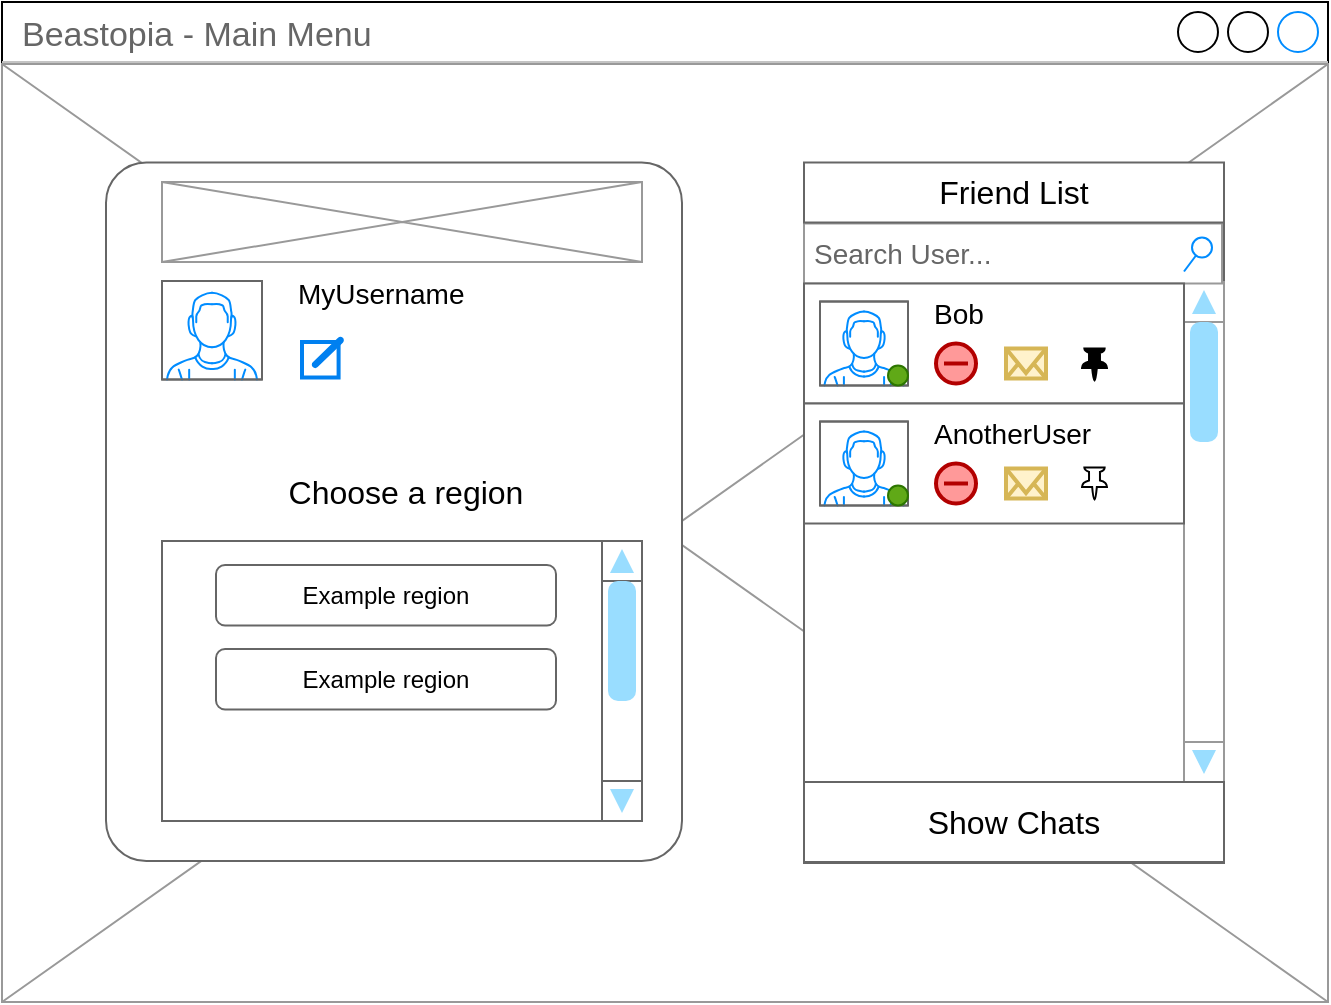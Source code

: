 <mxfile version="21.2.1" type="device">
  <diagram name="Seite-1" id="AzLif5zmj7xQGNPnm5Tj">
    <mxGraphModel dx="2058" dy="1188" grid="1" gridSize="10" guides="1" tooltips="1" connect="1" arrows="1" fold="1" page="1" pageScale="1" pageWidth="827" pageHeight="1169" math="0" shadow="0">
      <root>
        <mxCell id="0" />
        <mxCell id="1" parent="0" />
        <mxCell id="6fFHtydixijwXSXBRRbv-1" value="Beastopia&amp;nbsp;- Main Menu" style="strokeWidth=1;shadow=0;dashed=0;align=center;html=1;shape=mxgraph.mockup.containers.window;align=left;verticalAlign=top;spacingLeft=8;strokeColor2=#008cff;strokeColor3=#c4c4c4;fontColor=#666666;mainText=;fontSize=17;labelBackgroundColor=none;whiteSpace=wrap;" parent="1" vertex="1">
          <mxGeometry x="80" y="20" width="663" height="500" as="geometry" />
        </mxCell>
        <mxCell id="6fFHtydixijwXSXBRRbv-9" value="" style="verticalLabelPosition=bottom;shadow=0;dashed=0;align=center;html=1;verticalAlign=top;strokeWidth=1;shape=mxgraph.mockup.graphics.simpleIcon;strokeColor=#999999;" parent="1" vertex="1">
          <mxGeometry x="80" y="51" width="663" height="469" as="geometry" />
        </mxCell>
        <mxCell id="6fFHtydixijwXSXBRRbv-10" value="&lt;p style=&quot;line-height: 20%;&quot;&gt;&lt;br&gt;&lt;/p&gt;" style="strokeWidth=1;shadow=0;dashed=0;align=center;html=1;shape=mxgraph.mockup.text.textBox;fontColor=#666666;align=left;fontSize=17;spacingLeft=4;spacingTop=-3;whiteSpace=wrap;strokeColor=#666666;mainText=" parent="1" vertex="1">
          <mxGeometry x="481" y="130.25" width="210" height="320.25" as="geometry" />
        </mxCell>
        <mxCell id="6fFHtydixijwXSXBRRbv-11" value="" style="verticalLabelPosition=bottom;shadow=0;dashed=0;align=center;html=1;verticalAlign=top;strokeWidth=1;shape=mxgraph.mockup.navigation.scrollBar;strokeColor=#999999;barPos=100;fillColor2=#99ddff;strokeColor2=none;direction=north;" parent="1" vertex="1">
          <mxGeometry x="671" y="160" width="20" height="250" as="geometry" />
        </mxCell>
        <mxCell id="6fFHtydixijwXSXBRRbv-12" value="&lt;font style=&quot;font-size: 14px;&quot;&gt;Search User...&lt;/font&gt;" style="strokeWidth=1;shadow=0;dashed=0;align=center;html=1;shape=mxgraph.mockup.forms.searchBox;strokeColor=#999999;mainText=;strokeColor2=#008cff;fontColor=#666666;fontSize=17;align=left;spacingLeft=3;whiteSpace=wrap;" parent="1" vertex="1">
          <mxGeometry x="481" y="130.75" width="209" height="30" as="geometry" />
        </mxCell>
        <mxCell id="6fFHtydixijwXSXBRRbv-58" value="" style="strokeWidth=1;shadow=0;dashed=0;align=center;html=1;shape=mxgraph.mockup.text.textBox;fontColor=#666666;align=left;fontSize=17;spacingLeft=4;spacingTop=-3;strokeColor=#666666;mainText=;whiteSpace=wrap;" parent="1" vertex="1">
          <mxGeometry x="481" y="100.25" width="210" height="30" as="geometry" />
        </mxCell>
        <mxCell id="6fFHtydixijwXSXBRRbv-59" value="" style="rounded=0;whiteSpace=wrap;html=1;strokeColor=#666666;" parent="1" vertex="1">
          <mxGeometry x="481" y="160.75" width="190" height="60" as="geometry" />
        </mxCell>
        <mxCell id="6fFHtydixijwXSXBRRbv-60" value="&lt;p style=&quot;line-height: 120%;&quot;&gt;&lt;span style=&quot;font-size: 14px;&quot;&gt;Bob&lt;/span&gt;&lt;/p&gt;" style="text;html=1;strokeColor=none;fillColor=none;align=left;verticalAlign=middle;whiteSpace=wrap;rounded=0;" parent="1" vertex="1">
          <mxGeometry x="544" y="169.75" width="98" height="12.5" as="geometry" />
        </mxCell>
        <mxCell id="6fFHtydixijwXSXBRRbv-62" value="" style="html=1;verticalLabelPosition=bottom;align=center;labelBackgroundColor=#ffffff;verticalAlign=top;strokeWidth=2;shadow=0;dashed=0;shape=mxgraph.ios7.icons.mail;fillColor=#fff2cc;strokeColor=#d6b656;" parent="1" vertex="1">
          <mxGeometry x="582" y="193.25" width="20" height="15" as="geometry" />
        </mxCell>
        <mxCell id="6fFHtydixijwXSXBRRbv-63" value="" style="verticalLabelPosition=bottom;shadow=0;dashed=0;align=center;html=1;verticalAlign=top;strokeWidth=1;shape=mxgraph.mockup.containers.userMale;strokeColor=#666666;strokeColor2=#008cff;" parent="1" vertex="1">
          <mxGeometry x="489" y="169.75" width="44" height="42" as="geometry" />
        </mxCell>
        <mxCell id="6fFHtydixijwXSXBRRbv-64" value="" style="ellipse;whiteSpace=wrap;html=1;aspect=fixed;fillColor=#60a917;fontColor=#ffffff;strokeColor=#2D7600;" parent="1" vertex="1">
          <mxGeometry x="523" y="201.75" width="10" height="10" as="geometry" />
        </mxCell>
        <mxCell id="6fFHtydixijwXSXBRRbv-69" value="" style="html=1;verticalLabelPosition=bottom;align=center;labelBackgroundColor=#ffffff;verticalAlign=top;strokeWidth=2;strokeColor=#B20000;shadow=0;dashed=0;shape=mxgraph.ios7.icons.delete;fillColor=#FF9999;fontColor=#ffffff;" parent="1" vertex="1">
          <mxGeometry x="547" y="190.75" width="20" height="20" as="geometry" />
        </mxCell>
        <mxCell id="6fFHtydixijwXSXBRRbv-119" value="" style="rounded=1;whiteSpace=wrap;html=1;arcSize=7;strokeColor=#666666;" parent="1" vertex="1">
          <mxGeometry x="132" y="100.25" width="288" height="349.25" as="geometry" />
        </mxCell>
        <mxCell id="6fFHtydixijwXSXBRRbv-120" value="" style="verticalLabelPosition=bottom;shadow=0;dashed=0;align=center;html=1;verticalAlign=top;strokeWidth=1;shape=mxgraph.mockup.containers.userMale;strokeColor=#666666;strokeColor2=#008cff;" parent="1" vertex="1">
          <mxGeometry x="160" y="159.5" width="50" height="49.25" as="geometry" />
        </mxCell>
        <mxCell id="6fFHtydixijwXSXBRRbv-121" value="&lt;p style=&quot;line-height: 120%;&quot;&gt;&lt;font style=&quot;font-size: 14px;&quot;&gt;MyUsername&lt;/font&gt;&lt;/p&gt;" style="text;html=1;strokeColor=none;fillColor=none;align=left;verticalAlign=middle;whiteSpace=wrap;rounded=0;" parent="1" vertex="1">
          <mxGeometry x="226" y="159.5" width="114" height="12.5" as="geometry" />
        </mxCell>
        <mxCell id="6fFHtydixijwXSXBRRbv-122" value="" style="html=1;verticalLabelPosition=bottom;align=center;labelBackgroundColor=#ffffff;verticalAlign=top;strokeWidth=2;strokeColor=#0080F0;shadow=0;dashed=0;shape=mxgraph.ios7.icons.edit;" parent="1" vertex="1">
          <mxGeometry x="230" y="188.35" width="20" height="19.4" as="geometry" />
        </mxCell>
        <mxCell id="6fFHtydixijwXSXBRRbv-123" value="" style="rounded=0;whiteSpace=wrap;html=1;strokeColor=#666666;" parent="1" vertex="1">
          <mxGeometry x="160" y="289.5" width="240" height="140" as="geometry" />
        </mxCell>
        <mxCell id="6fFHtydixijwXSXBRRbv-124" value="" style="rounded=1;whiteSpace=wrap;html=1;strokeColor=#666666;" parent="1" vertex="1">
          <mxGeometry x="187" y="301.5" width="170" height="30.25" as="geometry" />
        </mxCell>
        <mxCell id="6fFHtydixijwXSXBRRbv-125" value="" style="rounded=1;whiteSpace=wrap;html=1;strokeColor=#666666;" parent="1" vertex="1">
          <mxGeometry x="187" y="343.5" width="170" height="30.25" as="geometry" />
        </mxCell>
        <mxCell id="6fFHtydixijwXSXBRRbv-126" value="Example region" style="text;html=1;strokeColor=none;fillColor=none;align=center;verticalAlign=middle;whiteSpace=wrap;rounded=0;" parent="1" vertex="1">
          <mxGeometry x="217" y="301.5" width="110" height="30" as="geometry" />
        </mxCell>
        <mxCell id="6fFHtydixijwXSXBRRbv-127" value="Example region" style="text;html=1;strokeColor=none;fillColor=none;align=center;verticalAlign=middle;whiteSpace=wrap;rounded=0;" parent="1" vertex="1">
          <mxGeometry x="217" y="343.5" width="110" height="30" as="geometry" />
        </mxCell>
        <mxCell id="6fFHtydixijwXSXBRRbv-128" value="Choose a region" style="text;html=1;strokeColor=none;fillColor=none;align=center;verticalAlign=middle;whiteSpace=wrap;rounded=0;fontSize=16;" parent="1" vertex="1">
          <mxGeometry x="210" y="249.5" width="144" height="30" as="geometry" />
        </mxCell>
        <mxCell id="6fFHtydixijwXSXBRRbv-130" value="" style="verticalLabelPosition=bottom;shadow=0;dashed=0;align=center;html=1;verticalAlign=top;strokeWidth=1;shape=mxgraph.mockup.navigation.scrollBar;strokeColor=#666666;barPos=100;fillColor2=#99ddff;strokeColor2=none;direction=north;" parent="1" vertex="1">
          <mxGeometry x="380" y="289.5" width="20" height="140" as="geometry" />
        </mxCell>
        <mxCell id="6fFHtydixijwXSXBRRbv-131" value="" style="strokeWidth=1;shadow=0;dashed=0;align=center;html=1;shape=mxgraph.mockup.text.textBox;fontColor=#666666;align=left;fontSize=17;spacingLeft=4;spacingTop=-3;whiteSpace=wrap;strokeColor=#666666;mainText=" parent="1" vertex="1">
          <mxGeometry x="481" y="410" width="210" height="40" as="geometry" />
        </mxCell>
        <mxCell id="6fFHtydixijwXSXBRRbv-132" value="Friend List" style="text;html=1;strokeColor=none;fillColor=none;align=center;verticalAlign=middle;whiteSpace=wrap;rounded=0;fontSize=16;" parent="1" vertex="1">
          <mxGeometry x="513.5" y="99.75" width="144" height="30" as="geometry" />
        </mxCell>
        <mxCell id="6fFHtydixijwXSXBRRbv-133" value="Show Chats" style="text;html=1;strokeColor=none;fillColor=none;align=center;verticalAlign=middle;whiteSpace=wrap;rounded=0;fontSize=16;" parent="1" vertex="1">
          <mxGeometry x="514" y="415" width="144" height="30" as="geometry" />
        </mxCell>
        <mxCell id="6fFHtydixijwXSXBRRbv-134" value="" style="rounded=0;whiteSpace=wrap;html=1;strokeColor=#666666;" parent="1" vertex="1">
          <mxGeometry x="481" y="220.75" width="190" height="60" as="geometry" />
        </mxCell>
        <mxCell id="6fFHtydixijwXSXBRRbv-135" value="&lt;p style=&quot;line-height: 120%;&quot;&gt;&lt;span style=&quot;font-size: 14px;&quot;&gt;AnotherUser&lt;/span&gt;&lt;/p&gt;" style="text;html=1;strokeColor=none;fillColor=none;align=left;verticalAlign=middle;whiteSpace=wrap;rounded=0;" parent="1" vertex="1">
          <mxGeometry x="544" y="229.75" width="98" height="12.5" as="geometry" />
        </mxCell>
        <mxCell id="6fFHtydixijwXSXBRRbv-136" value="" style="html=1;verticalLabelPosition=bottom;align=center;labelBackgroundColor=#ffffff;verticalAlign=top;strokeWidth=2;shadow=0;dashed=0;shape=mxgraph.ios7.icons.mail;fillColor=#fff2cc;strokeColor=#d6b656;" parent="1" vertex="1">
          <mxGeometry x="582" y="253.25" width="20" height="15" as="geometry" />
        </mxCell>
        <mxCell id="6fFHtydixijwXSXBRRbv-137" value="" style="verticalLabelPosition=bottom;shadow=0;dashed=0;align=center;html=1;verticalAlign=top;strokeWidth=1;shape=mxgraph.mockup.containers.userMale;strokeColor=#666666;strokeColor2=#008cff;" parent="1" vertex="1">
          <mxGeometry x="489" y="229.75" width="44" height="42" as="geometry" />
        </mxCell>
        <mxCell id="6fFHtydixijwXSXBRRbv-138" value="" style="ellipse;whiteSpace=wrap;html=1;aspect=fixed;fillColor=#60a917;fontColor=#ffffff;strokeColor=#2D7600;" parent="1" vertex="1">
          <mxGeometry x="523" y="261.75" width="10" height="10" as="geometry" />
        </mxCell>
        <mxCell id="6fFHtydixijwXSXBRRbv-139" value="" style="html=1;verticalLabelPosition=bottom;align=center;labelBackgroundColor=#ffffff;verticalAlign=top;strokeWidth=2;strokeColor=#B20000;shadow=0;dashed=0;shape=mxgraph.ios7.icons.delete;fillColor=#FF9999;fontColor=#ffffff;" parent="1" vertex="1">
          <mxGeometry x="547" y="250.75" width="20" height="20" as="geometry" />
        </mxCell>
        <mxCell id="RcxZKXjf2XWzFjacxIuy-1" value="" style="sketch=0;pointerEvents=1;shadow=0;dashed=0;html=1;labelPosition=center;verticalLabelPosition=bottom;verticalAlign=top;outlineConnect=0;align=center;shape=mxgraph.office.concepts.pin;fillColor=#000000;" parent="1" vertex="1">
          <mxGeometry x="620" y="193.25" width="12.5" height="16" as="geometry" />
        </mxCell>
        <mxCell id="RcxZKXjf2XWzFjacxIuy-2" value="" style="sketch=0;pointerEvents=1;shadow=0;dashed=0;html=1;labelPosition=center;verticalLabelPosition=bottom;verticalAlign=top;outlineConnect=0;align=center;shape=mxgraph.office.concepts.pin;" parent="1" vertex="1">
          <mxGeometry x="620" y="252.75" width="12.5" height="16" as="geometry" />
        </mxCell>
        <mxCell id="lqgO1k-WO09Qt627VnNq-1" value="" style="verticalLabelPosition=bottom;shadow=0;dashed=0;align=center;html=1;verticalAlign=top;strokeWidth=1;shape=mxgraph.mockup.graphics.simpleIcon;strokeColor=#999999;" parent="1" vertex="1">
          <mxGeometry x="160" y="110" width="240" height="40" as="geometry" />
        </mxCell>
      </root>
    </mxGraphModel>
  </diagram>
</mxfile>
